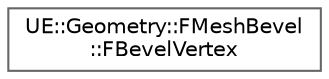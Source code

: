 digraph "Graphical Class Hierarchy"
{
 // INTERACTIVE_SVG=YES
 // LATEX_PDF_SIZE
  bgcolor="transparent";
  edge [fontname=Helvetica,fontsize=10,labelfontname=Helvetica,labelfontsize=10];
  node [fontname=Helvetica,fontsize=10,shape=box,height=0.2,width=0.4];
  rankdir="LR";
  Node0 [id="Node000000",label="UE::Geometry::FMeshBevel\l::FBevelVertex",height=0.2,width=0.4,color="grey40", fillcolor="white", style="filled",URL="$d5/dbc/structUE_1_1Geometry_1_1FMeshBevel_1_1FBevelVertex.html",tooltip=" "];
}
